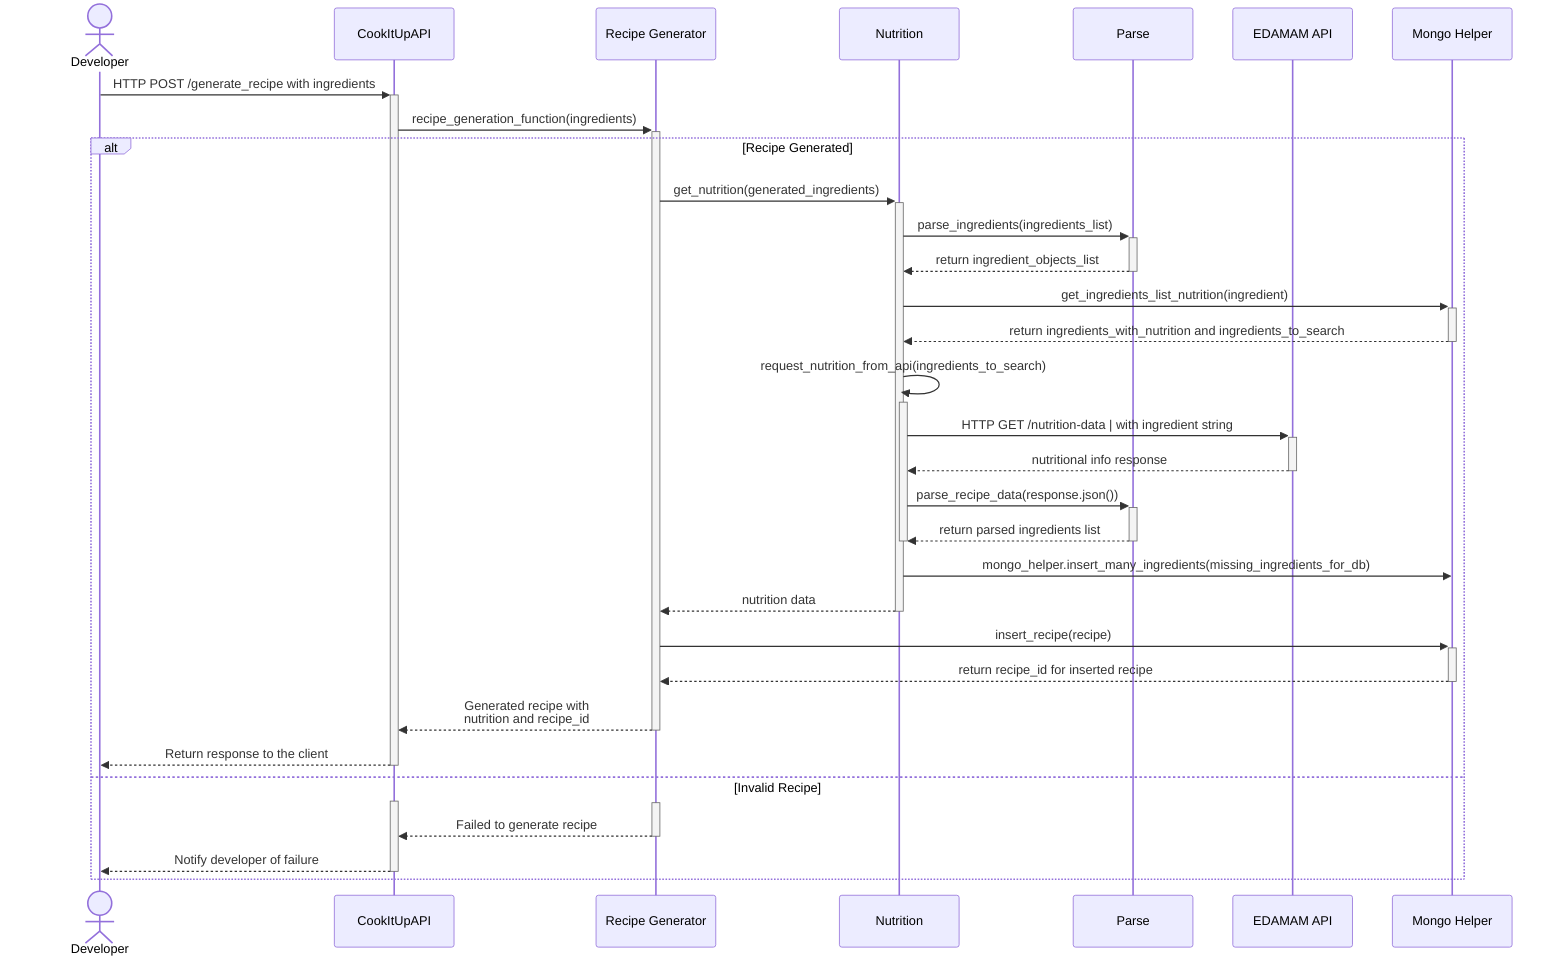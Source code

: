 sequenceDiagram
    actor dev as Developer
    participant api as CookItUpAPI
    participant recipe_gen as Recipe Generator
    participant nutrition as Nutrition
    participant extract as Parse
    participant edamam as EDAMAM API
    
    participant mongo_helper as Mongo Helper

    dev->>+api: HTTP POST /generate_recipe with ingredients
    api->>+recipe_gen: recipe_generation_function(ingredients)
    alt Recipe Generated
        recipe_gen->>+nutrition: get_nutrition(generated_ingredients)
        
        nutrition->>+extract: parse_ingredients(ingredients_list)
        extract-->>-nutrition: return ingredient_objects_list
        
        nutrition->>+mongo_helper: get_ingredients_list_nutrition(ingredient)
        mongo_helper-->>-nutrition: return ingredients_with_nutrition and ingredients_to_search
        
        nutrition->>nutrition: request_nutrition_from_api(ingredients_to_search)
        activate nutrition
        nutrition->>+edamam: HTTP GET /nutrition-data | with ingredient string
        edamam-->>-nutrition: nutritional info response
        nutrition->>+extract: parse_recipe_data(response.json())
        extract-->>-nutrition: return parsed ingredients list
        deactivate nutrition

        nutrition->>mongo_helper: mongo_helper.insert_many_ingredients(missing_ingredients_for_db)
        nutrition-->>-recipe_gen: nutrition data
        recipe_gen->>+mongo_helper: insert_recipe(recipe)
        mongo_helper-->>-recipe_gen: return recipe_id for inserted recipe
        recipe_gen-->>-api: Generated recipe with<br>nutrition and recipe_id
        api-->>-dev: Return response to the client
    else Invalid Recipe
        activate api
        activate recipe_gen
        recipe_gen-->>api: Failed to generate recipe
        deactivate recipe_gen
        api-->>dev: Notify developer of failure
        deactivate api
    end